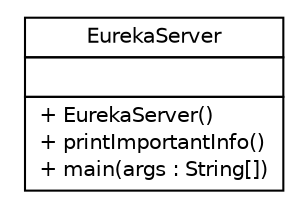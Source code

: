 #!/usr/local/bin/dot
#
# Class diagram 
# Generated by UMLGraph version R5_6-24-gf6e263 (http://www.umlgraph.org/)
#

digraph G {
	edge [fontname="Helvetica",fontsize=10,labelfontname="Helvetica",labelfontsize=10];
	node [fontname="Helvetica",fontsize=10,shape=plaintext];
	nodesep=0.25;
	ranksep=0.5;
	// cn.home1.cloud.netflix.eureka.server.EurekaServer
	c0 [label=<<table title="cn.home1.cloud.netflix.eureka.server.EurekaServer" border="0" cellborder="1" cellspacing="0" cellpadding="2" port="p" href="./EurekaServer.html">
		<tr><td><table border="0" cellspacing="0" cellpadding="1">
<tr><td align="center" balign="center"> EurekaServer </td></tr>
		</table></td></tr>
		<tr><td><table border="0" cellspacing="0" cellpadding="1">
<tr><td align="left" balign="left">  </td></tr>
		</table></td></tr>
		<tr><td><table border="0" cellspacing="0" cellpadding="1">
<tr><td align="left" balign="left"> + EurekaServer() </td></tr>
<tr><td align="left" balign="left"> + printImportantInfo() </td></tr>
<tr><td align="left" balign="left"> + main(args : String[]) </td></tr>
		</table></td></tr>
		</table>>, URL="./EurekaServer.html", fontname="Helvetica", fontcolor="black", fontsize=10.0];
}

